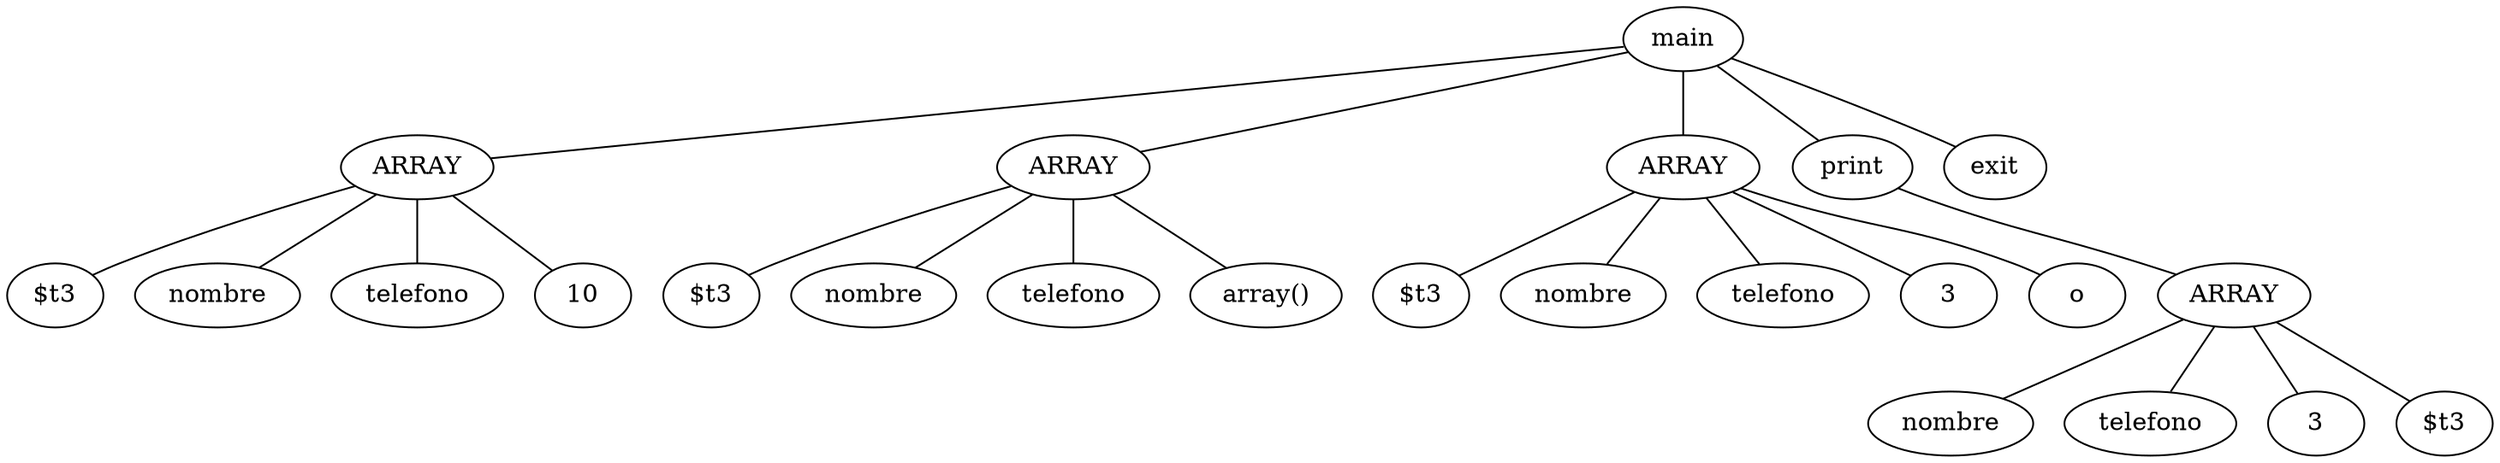 graph {
	22 [label="$t3"]
	23 [label=nombre]
	24 [label=telefono]
	25 [label=10]
	26 [label=ARRAY]
	26 -- 22
	26 -- 23
	26 -- 24
	26 -- 25
	27 [label="$t3"]
	28 [label=nombre]
	29 [label=telefono]
	30 [label="array()"]
	31 [label=ARRAY]
	31 -- 27
	31 -- 28
	31 -- 29
	31 -- 30
	32 [label="$t3"]
	33 [label=nombre]
	34 [label=telefono]
	35 [label=3]
	36 [label=o]
	37 [label=ARRAY]
	37 -- 32
	37 -- 33
	37 -- 34
	37 -- 35
	37 -- 36
	38 [label=nombre]
	39 [label=telefono]
	40 [label=3]
	41 [label=ARRAY]
	41 -- "$t3"
	41 -- 38
	41 -- 39
	41 -- 40
	42 [label=print]
	42 -- 41
	43 [label=exit]
	44 [label=main]
	44 -- 26
	44 -- 31
	44 -- 37
	44 -- 42
	44 -- 43
}
